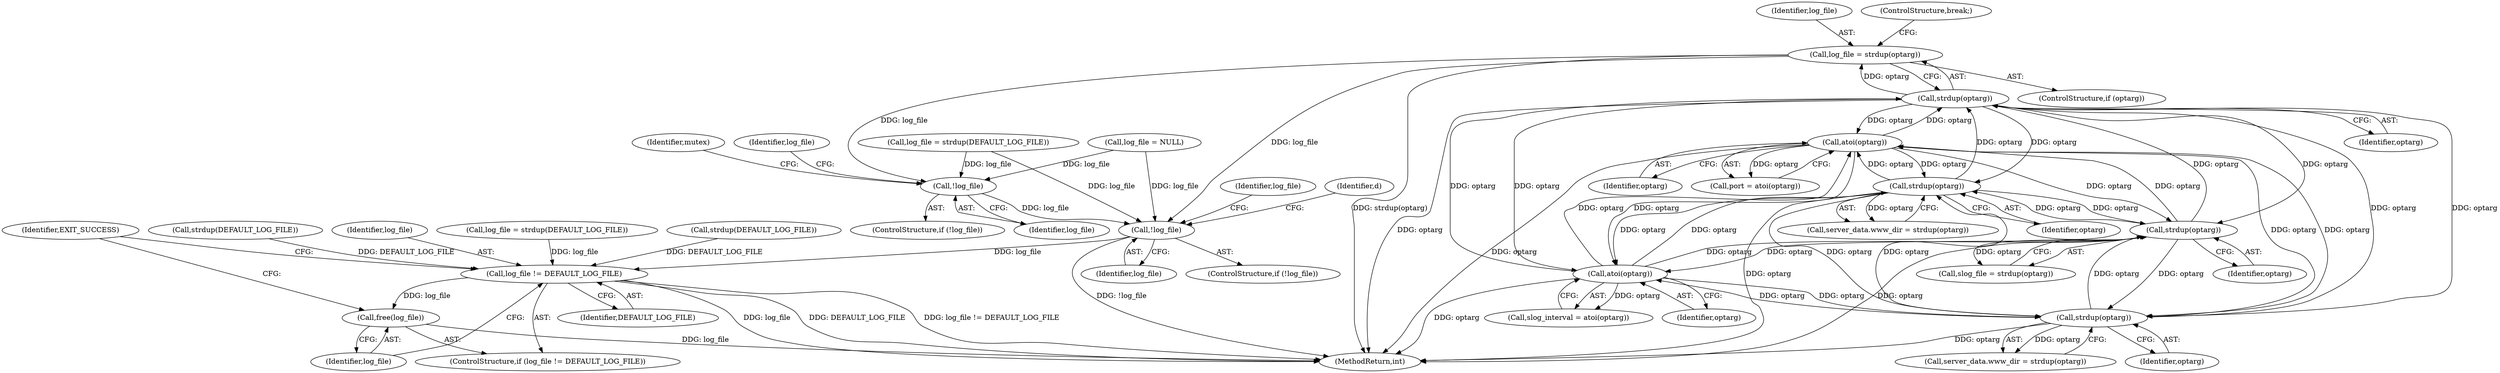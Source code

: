 digraph "0_wpitchoune_8b10426dcc0246c1712a99460dd470dcb1cc4d9c_0@pointer" {
"1000211" [label="(Call,log_file = strdup(optarg))"];
"1000213" [label="(Call,strdup(optarg))"];
"1000186" [label="(Call,atoi(optarg))"];
"1000178" [label="(Call,strdup(optarg))"];
"1000228" [label="(Call,strdup(optarg))"];
"1000242" [label="(Call,atoi(optarg))"];
"1000201" [label="(Call,strdup(optarg))"];
"1000277" [label="(Call,!log_file)"];
"1000300" [label="(Call,!log_file)"];
"1000410" [label="(Call,log_file != DEFAULT_LOG_FILE)"];
"1000413" [label="(Call,free(log_file))"];
"1000281" [label="(Call,strdup(DEFAULT_LOG_FILE))"];
"1000411" [label="(Identifier,log_file)"];
"1000410" [label="(Call,log_file != DEFAULT_LOG_FILE)"];
"1000412" [label="(Identifier,DEFAULT_LOG_FILE)"];
"1000414" [label="(Identifier,log_file)"];
"1000240" [label="(Call,slog_interval = atoi(optarg))"];
"1000301" [label="(Identifier,log_file)"];
"1000174" [label="(Call,server_data.www_dir = strdup(optarg))"];
"1000303" [label="(Identifier,log_file)"];
"1000212" [label="(Identifier,log_file)"];
"1000187" [label="(Identifier,optarg)"];
"1000416" [label="(Identifier,EXIT_SUCCESS)"];
"1000178" [label="(Call,strdup(optarg))"];
"1000184" [label="(Call,port = atoi(optarg))"];
"1000285" [label="(Identifier,mutex)"];
"1000186" [label="(Call,atoi(optarg))"];
"1000214" [label="(Identifier,optarg)"];
"1000226" [label="(Call,slog_file = strdup(optarg))"];
"1000302" [label="(Call,log_file = strdup(DEFAULT_LOG_FILE))"];
"1000229" [label="(Identifier,optarg)"];
"1000228" [label="(Call,strdup(optarg))"];
"1000300" [label="(Call,!log_file)"];
"1000202" [label="(Identifier,optarg)"];
"1000299" [label="(ControlStructure,if (!log_file))"];
"1000276" [label="(ControlStructure,if (!log_file))"];
"1000409" [label="(ControlStructure,if (log_file != DEFAULT_LOG_FILE))"];
"1000215" [label="(ControlStructure,break;)"];
"1000211" [label="(Call,log_file = strdup(optarg))"];
"1000308" [label="(Identifier,d)"];
"1000278" [label="(Identifier,log_file)"];
"1000413" [label="(Call,free(log_file))"];
"1000139" [label="(Call,log_file = NULL)"];
"1000417" [label="(MethodReturn,int)"];
"1000243" [label="(Identifier,optarg)"];
"1000201" [label="(Call,strdup(optarg))"];
"1000280" [label="(Identifier,log_file)"];
"1000279" [label="(Call,log_file = strdup(DEFAULT_LOG_FILE))"];
"1000179" [label="(Identifier,optarg)"];
"1000304" [label="(Call,strdup(DEFAULT_LOG_FILE))"];
"1000242" [label="(Call,atoi(optarg))"];
"1000197" [label="(Call,server_data.www_dir = strdup(optarg))"];
"1000213" [label="(Call,strdup(optarg))"];
"1000209" [label="(ControlStructure,if (optarg))"];
"1000277" [label="(Call,!log_file)"];
"1000211" -> "1000209"  [label="AST: "];
"1000211" -> "1000213"  [label="CFG: "];
"1000212" -> "1000211"  [label="AST: "];
"1000213" -> "1000211"  [label="AST: "];
"1000215" -> "1000211"  [label="CFG: "];
"1000211" -> "1000417"  [label="DDG: strdup(optarg)"];
"1000213" -> "1000211"  [label="DDG: optarg"];
"1000211" -> "1000277"  [label="DDG: log_file"];
"1000211" -> "1000300"  [label="DDG: log_file"];
"1000213" -> "1000214"  [label="CFG: "];
"1000214" -> "1000213"  [label="AST: "];
"1000213" -> "1000417"  [label="DDG: optarg"];
"1000213" -> "1000178"  [label="DDG: optarg"];
"1000213" -> "1000186"  [label="DDG: optarg"];
"1000213" -> "1000201"  [label="DDG: optarg"];
"1000186" -> "1000213"  [label="DDG: optarg"];
"1000178" -> "1000213"  [label="DDG: optarg"];
"1000228" -> "1000213"  [label="DDG: optarg"];
"1000242" -> "1000213"  [label="DDG: optarg"];
"1000201" -> "1000213"  [label="DDG: optarg"];
"1000213" -> "1000228"  [label="DDG: optarg"];
"1000213" -> "1000242"  [label="DDG: optarg"];
"1000186" -> "1000184"  [label="AST: "];
"1000186" -> "1000187"  [label="CFG: "];
"1000187" -> "1000186"  [label="AST: "];
"1000184" -> "1000186"  [label="CFG: "];
"1000186" -> "1000417"  [label="DDG: optarg"];
"1000186" -> "1000178"  [label="DDG: optarg"];
"1000186" -> "1000184"  [label="DDG: optarg"];
"1000178" -> "1000186"  [label="DDG: optarg"];
"1000228" -> "1000186"  [label="DDG: optarg"];
"1000242" -> "1000186"  [label="DDG: optarg"];
"1000201" -> "1000186"  [label="DDG: optarg"];
"1000186" -> "1000201"  [label="DDG: optarg"];
"1000186" -> "1000228"  [label="DDG: optarg"];
"1000186" -> "1000242"  [label="DDG: optarg"];
"1000178" -> "1000174"  [label="AST: "];
"1000178" -> "1000179"  [label="CFG: "];
"1000179" -> "1000178"  [label="AST: "];
"1000174" -> "1000178"  [label="CFG: "];
"1000178" -> "1000417"  [label="DDG: optarg"];
"1000178" -> "1000174"  [label="DDG: optarg"];
"1000228" -> "1000178"  [label="DDG: optarg"];
"1000242" -> "1000178"  [label="DDG: optarg"];
"1000201" -> "1000178"  [label="DDG: optarg"];
"1000178" -> "1000201"  [label="DDG: optarg"];
"1000178" -> "1000228"  [label="DDG: optarg"];
"1000178" -> "1000242"  [label="DDG: optarg"];
"1000228" -> "1000226"  [label="AST: "];
"1000228" -> "1000229"  [label="CFG: "];
"1000229" -> "1000228"  [label="AST: "];
"1000226" -> "1000228"  [label="CFG: "];
"1000228" -> "1000417"  [label="DDG: optarg"];
"1000228" -> "1000201"  [label="DDG: optarg"];
"1000228" -> "1000226"  [label="DDG: optarg"];
"1000242" -> "1000228"  [label="DDG: optarg"];
"1000201" -> "1000228"  [label="DDG: optarg"];
"1000228" -> "1000242"  [label="DDG: optarg"];
"1000242" -> "1000240"  [label="AST: "];
"1000242" -> "1000243"  [label="CFG: "];
"1000243" -> "1000242"  [label="AST: "];
"1000240" -> "1000242"  [label="CFG: "];
"1000242" -> "1000417"  [label="DDG: optarg"];
"1000242" -> "1000201"  [label="DDG: optarg"];
"1000242" -> "1000240"  [label="DDG: optarg"];
"1000201" -> "1000242"  [label="DDG: optarg"];
"1000201" -> "1000197"  [label="AST: "];
"1000201" -> "1000202"  [label="CFG: "];
"1000202" -> "1000201"  [label="AST: "];
"1000197" -> "1000201"  [label="CFG: "];
"1000201" -> "1000417"  [label="DDG: optarg"];
"1000201" -> "1000197"  [label="DDG: optarg"];
"1000277" -> "1000276"  [label="AST: "];
"1000277" -> "1000278"  [label="CFG: "];
"1000278" -> "1000277"  [label="AST: "];
"1000280" -> "1000277"  [label="CFG: "];
"1000285" -> "1000277"  [label="CFG: "];
"1000279" -> "1000277"  [label="DDG: log_file"];
"1000139" -> "1000277"  [label="DDG: log_file"];
"1000277" -> "1000300"  [label="DDG: log_file"];
"1000300" -> "1000299"  [label="AST: "];
"1000300" -> "1000301"  [label="CFG: "];
"1000301" -> "1000300"  [label="AST: "];
"1000303" -> "1000300"  [label="CFG: "];
"1000308" -> "1000300"  [label="CFG: "];
"1000300" -> "1000417"  [label="DDG: !log_file"];
"1000279" -> "1000300"  [label="DDG: log_file"];
"1000139" -> "1000300"  [label="DDG: log_file"];
"1000300" -> "1000410"  [label="DDG: log_file"];
"1000410" -> "1000409"  [label="AST: "];
"1000410" -> "1000412"  [label="CFG: "];
"1000411" -> "1000410"  [label="AST: "];
"1000412" -> "1000410"  [label="AST: "];
"1000414" -> "1000410"  [label="CFG: "];
"1000416" -> "1000410"  [label="CFG: "];
"1000410" -> "1000417"  [label="DDG: log_file"];
"1000410" -> "1000417"  [label="DDG: DEFAULT_LOG_FILE"];
"1000410" -> "1000417"  [label="DDG: log_file != DEFAULT_LOG_FILE"];
"1000302" -> "1000410"  [label="DDG: log_file"];
"1000281" -> "1000410"  [label="DDG: DEFAULT_LOG_FILE"];
"1000304" -> "1000410"  [label="DDG: DEFAULT_LOG_FILE"];
"1000410" -> "1000413"  [label="DDG: log_file"];
"1000413" -> "1000409"  [label="AST: "];
"1000413" -> "1000414"  [label="CFG: "];
"1000414" -> "1000413"  [label="AST: "];
"1000416" -> "1000413"  [label="CFG: "];
"1000413" -> "1000417"  [label="DDG: log_file"];
}
